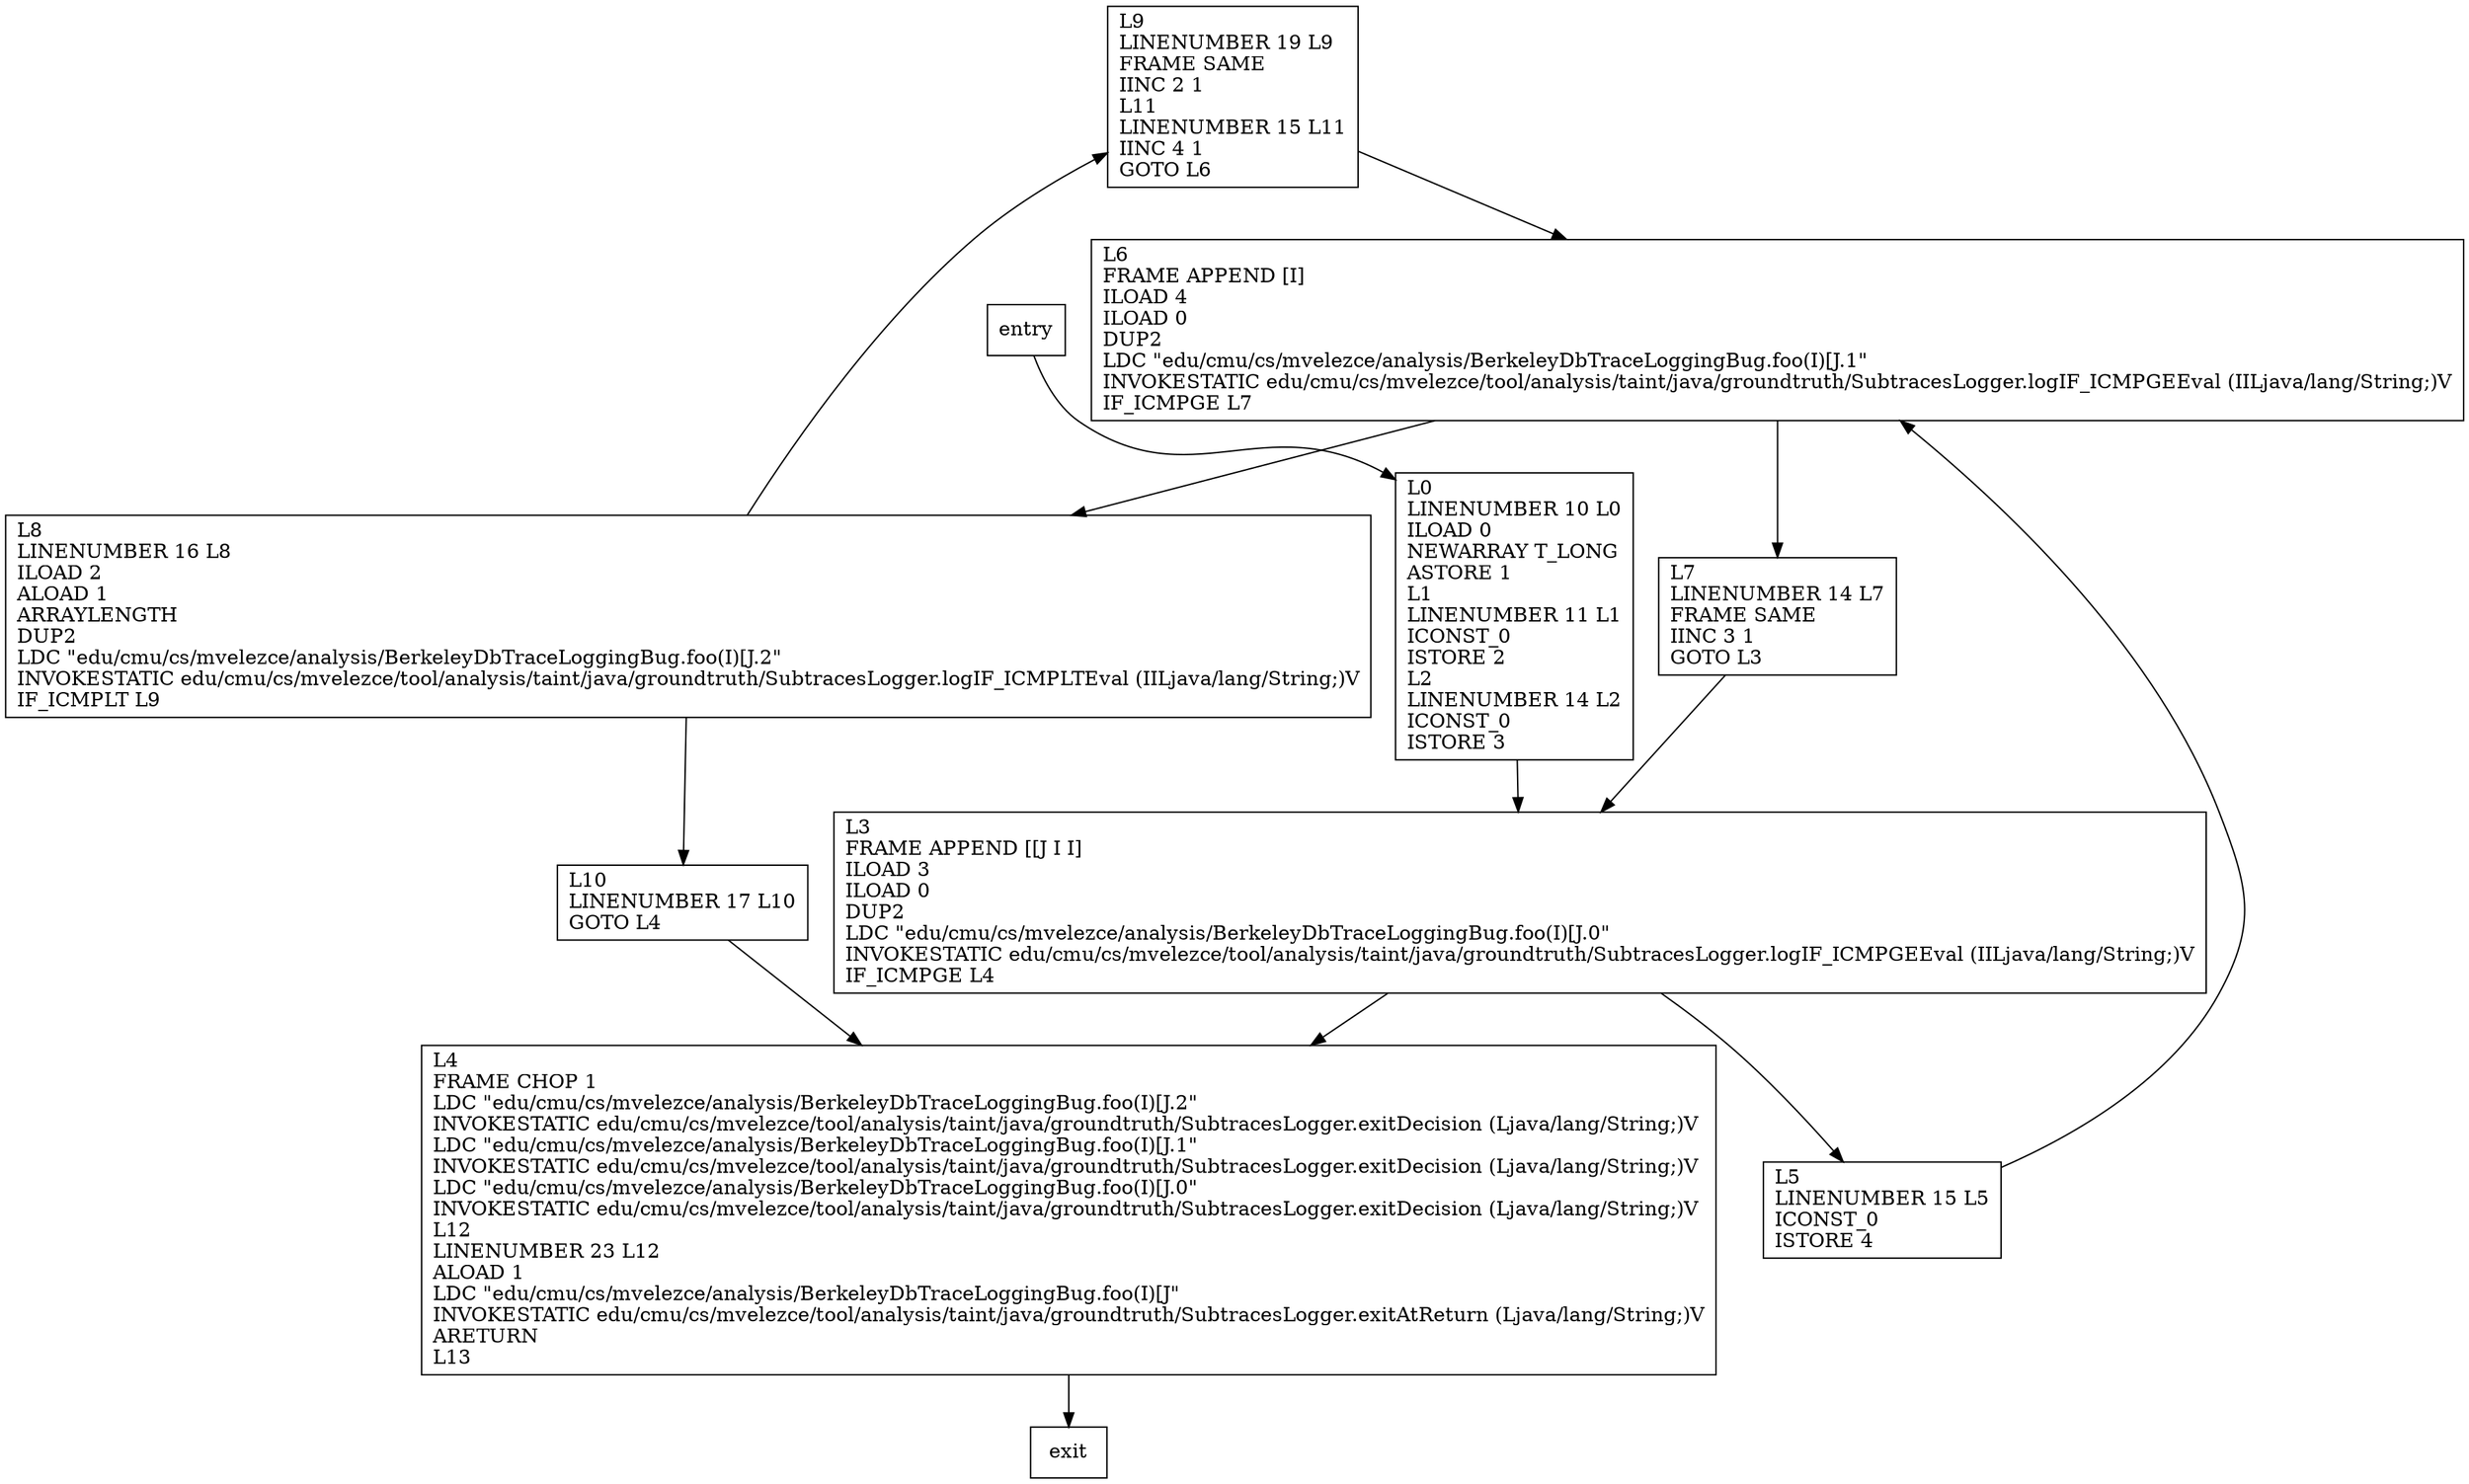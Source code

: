 digraph foo {
node [shape=record];
1607869297 [label="L9\lLINENUMBER 19 L9\lFRAME SAME\lIINC 2 1\lL11\lLINENUMBER 15 L11\lIINC 4 1\lGOTO L6\l"];
1373949107 [label="L6\lFRAME APPEND [I]\lILOAD 4\lILOAD 0\lDUP2\lLDC \"edu/cmu/cs/mvelezce/analysis/BerkeleyDbTraceLoggingBug.foo(I)[J.1\"\lINVOKESTATIC edu/cmu/cs/mvelezce/tool/analysis/taint/java/groundtruth/SubtracesLogger.logIF_ICMPGEEval (IILjava/lang/String;)V\lIF_ICMPGE L7\l"];
1599674462 [label="L3\lFRAME APPEND [[J I I]\lILOAD 3\lILOAD 0\lDUP2\lLDC \"edu/cmu/cs/mvelezce/analysis/BerkeleyDbTraceLoggingBug.foo(I)[J.0\"\lINVOKESTATIC edu/cmu/cs/mvelezce/tool/analysis/taint/java/groundtruth/SubtracesLogger.logIF_ICMPGEEval (IILjava/lang/String;)V\lIF_ICMPGE L4\l"];
1623060829 [label="L5\lLINENUMBER 15 L5\lICONST_0\lISTORE 4\l"];
681639276 [label="L10\lLINENUMBER 17 L10\lGOTO L4\l"];
130166095 [label="L0\lLINENUMBER 10 L0\lILOAD 0\lNEWARRAY T_LONG\lASTORE 1\lL1\lLINENUMBER 11 L1\lICONST_0\lISTORE 2\lL2\lLINENUMBER 14 L2\lICONST_0\lISTORE 3\l"];
1230013344 [label="L8\lLINENUMBER 16 L8\lILOAD 2\lALOAD 1\lARRAYLENGTH\lDUP2\lLDC \"edu/cmu/cs/mvelezce/analysis/BerkeleyDbTraceLoggingBug.foo(I)[J.2\"\lINVOKESTATIC edu/cmu/cs/mvelezce/tool/analysis/taint/java/groundtruth/SubtracesLogger.logIF_ICMPLTEval (IILjava/lang/String;)V\lIF_ICMPLT L9\l"];
1205483858 [label="L4\lFRAME CHOP 1\lLDC \"edu/cmu/cs/mvelezce/analysis/BerkeleyDbTraceLoggingBug.foo(I)[J.2\"\lINVOKESTATIC edu/cmu/cs/mvelezce/tool/analysis/taint/java/groundtruth/SubtracesLogger.exitDecision (Ljava/lang/String;)V\lLDC \"edu/cmu/cs/mvelezce/analysis/BerkeleyDbTraceLoggingBug.foo(I)[J.1\"\lINVOKESTATIC edu/cmu/cs/mvelezce/tool/analysis/taint/java/groundtruth/SubtracesLogger.exitDecision (Ljava/lang/String;)V\lLDC \"edu/cmu/cs/mvelezce/analysis/BerkeleyDbTraceLoggingBug.foo(I)[J.0\"\lINVOKESTATIC edu/cmu/cs/mvelezce/tool/analysis/taint/java/groundtruth/SubtracesLogger.exitDecision (Ljava/lang/String;)V\lL12\lLINENUMBER 23 L12\lALOAD 1\lLDC \"edu/cmu/cs/mvelezce/analysis/BerkeleyDbTraceLoggingBug.foo(I)[J\"\lINVOKESTATIC edu/cmu/cs/mvelezce/tool/analysis/taint/java/groundtruth/SubtracesLogger.exitAtReturn (Ljava/lang/String;)V\lARETURN\lL13\l"];
1189651769 [label="L7\lLINENUMBER 14 L7\lFRAME SAME\lIINC 3 1\lGOTO L3\l"];
entry;
exit;
entry -> 130166095;
1607869297 -> 1373949107;
1373949107 -> 1230013344;
1373949107 -> 1189651769;
1599674462 -> 1623060829;
1599674462 -> 1205483858;
1623060829 -> 1373949107;
681639276 -> 1205483858;
130166095 -> 1599674462;
1230013344 -> 1607869297;
1230013344 -> 681639276;
1205483858 -> exit;
1189651769 -> 1599674462;
}
